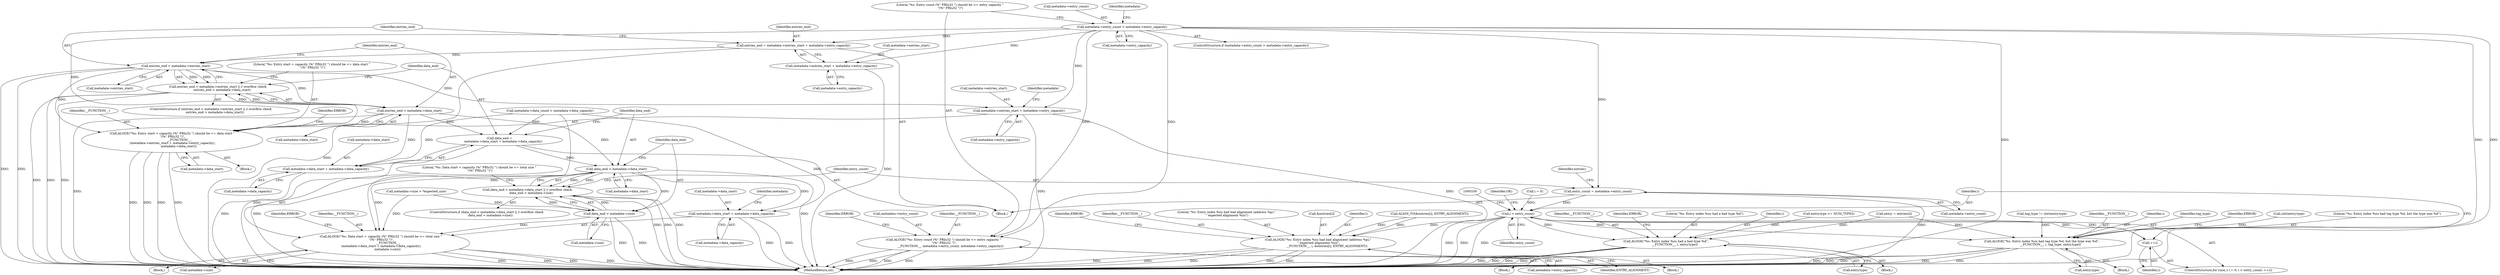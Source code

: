 digraph "0_Android_e9e44f797742f52996ebf307740dad58c28fd9b5_0@pointer" {
"1000196" [label="(Call,metadata->entry_count > metadata->entry_capacity)"];
"1000204" [label="(Call,ALOGE(\"%s: Entry count (%\" PRIu32 \") should be <= entry capacity \"\n \"(%\" PRIu32 \")\",\n              __FUNCTION__, metadata->entry_count, metadata->entry_capacity))"];
"1000239" [label="(Call,entries_end = metadata->entries_start + metadata->entry_capacity)"];
"1000250" [label="(Call,entries_end < metadata->entries_start)"];
"1000249" [label="(Call,entries_end < metadata->entries_start || // overflow check\n         entries_end > metadata->data_start)"];
"1000255" [label="(Call,entries_end > metadata->data_start)"];
"1000261" [label="(Call,ALOGE(\"%s: Entry start + capacity (%\" PRIu32 \") should be <= data start \"\n \"(%\" PRIu32 \")\",\n               __FUNCTION__,\n (metadata->entries_start + metadata->entry_capacity),\n              metadata->data_start))"];
"1000277" [label="(Call,data_end =\n        metadata->data_start + metadata->data_capacity)"];
"1000288" [label="(Call,data_end < metadata->data_start)"];
"1000287" [label="(Call,data_end < metadata->data_start || // overflow check\n        data_end > metadata->size)"];
"1000293" [label="(Call,data_end > metadata->size)"];
"1000299" [label="(Call,ALOGE(\"%s: Data start + capacity (%\" PRIu32 \") should be <= total size \"\n \"(%\" PRIu32 \")\",\n               __FUNCTION__,\n (metadata->data_start + metadata->data_capacity),\n              metadata->size))"];
"1000302" [label="(Call,metadata->data_start + metadata->data_capacity)"];
"1000279" [label="(Call,metadata->data_start + metadata->data_capacity)"];
"1000264" [label="(Call,metadata->entries_start + metadata->entry_capacity)"];
"1000241" [label="(Call,metadata->entries_start + metadata->entry_capacity)"];
"1000315" [label="(Call,entry_count = metadata->entry_count)"];
"1000330" [label="(Call,i < entry_count)"];
"1000333" [label="(Call,++i)"];
"1000351" [label="(Call,ALOGE(\"%s: Entry index %zu had bad alignment (address %p),\"\n \" expected alignment %zu\",\n                  __FUNCTION__, i, &entries[i], ENTRY_ALIGNMENT))"];
"1000375" [label="(Call,ALOGE(\"%s: Entry index %zu had a bad type %d\",\n                  __FUNCTION__, i, entry.type))"];
"1000412" [label="(Call,ALOGE(\"%s: Entry index %zu had tag type %d, but the type was %d\",\n                  __FUNCTION__, i, tag_type, entry.type))"];
"1000205" [label="(Literal,\"%s: Entry count (%\" PRIu32 \") should be <= entry capacity \"\n \"(%\" PRIu32 \")\")"];
"1000287" [label="(Call,data_end < metadata->data_start || // overflow check\n        data_end > metadata->size)"];
"1000333" [label="(Call,++i)"];
"1000195" [label="(ControlStructure,if (metadata->entry_count > metadata->entry_capacity))"];
"1000315" [label="(Call,entry_count = metadata->entry_count)"];
"1000316" [label="(Identifier,entry_count)"];
"1000351" [label="(Call,ALOGE(\"%s: Entry index %zu had bad alignment (address %p),\"\n \" expected alignment %zu\",\n                  __FUNCTION__, i, &entries[i], ENTRY_ALIGNMENT))"];
"1000369" [label="(Call,entry.type >= NUM_TYPES)"];
"1000294" [label="(Identifier,data_end)"];
"1000293" [label="(Call,data_end > metadata->size)"];
"1000218" [label="(Identifier,metadata)"];
"1000413" [label="(Literal,\"%s: Entry index %zu had tag type %d, but the type was %d\")"];
"1000108" [label="(Block,)"];
"1000354" [label="(Identifier,i)"];
"1000317" [label="(Call,metadata->entry_count)"];
"1000377" [label="(Identifier,__FUNCTION__)"];
"1000240" [label="(Identifier,entries_end)"];
"1000334" [label="(Identifier,i)"];
"1000374" [label="(Block,)"];
"1000272" [label="(Identifier,metadata)"];
"1000204" [label="(Call,ALOGE(\"%s: Entry count (%\" PRIu32 \") should be <= entry capacity \"\n \"(%\" PRIu32 \")\",\n              __FUNCTION__, metadata->entry_count, metadata->entry_capacity))"];
"1000295" [label="(Call,metadata->size)"];
"1000248" [label="(ControlStructure,if (entries_end < metadata->entries_start || // overflow check\n         entries_end > metadata->data_start))"];
"1000290" [label="(Call,metadata->data_start)"];
"1000363" [label="(Call,entry = entries[i])"];
"1000207" [label="(Call,metadata->entry_count)"];
"1000350" [label="(Block,)"];
"1000375" [label="(Call,ALOGE(\"%s: Entry index %zu had a bad type %d\",\n                  __FUNCTION__, i, entry.type))"];
"1000251" [label="(Identifier,entries_end)"];
"1000300" [label="(Literal,\"%s: Data start + capacity (%\" PRIu32 \") should be <= total size \"\n \"(%\" PRIu32 \")\")"];
"1000401" [label="(Call,tag_type != (int)entry.type)"];
"1000523" [label="(Identifier,OK)"];
"1000203" [label="(Block,)"];
"1000361" [label="(Identifier,ERROR)"];
"1000353" [label="(Identifier,__FUNCTION__)"];
"1000200" [label="(Call,metadata->entry_capacity)"];
"1000299" [label="(Call,ALOGE(\"%s: Data start + capacity (%\" PRIu32 \") should be <= total size \"\n \"(%\" PRIu32 \")\",\n               __FUNCTION__,\n (metadata->data_start + metadata->data_capacity),\n              metadata->size))"];
"1000383" [label="(Identifier,ERROR)"];
"1000288" [label="(Call,data_end < metadata->data_start)"];
"1000250" [label="(Call,entries_end < metadata->entries_start)"];
"1000352" [label="(Literal,\"%s: Entry index %zu had bad alignment (address %p),\"\n \" expected alignment %zu\")"];
"1000359" [label="(Identifier,ENTRY_ALIGNMENT)"];
"1000255" [label="(Call,entries_end > metadata->data_start)"];
"1000376" [label="(Literal,\"%s: Entry index %zu had a bad type %d\")"];
"1000417" [label="(Call,entry.type)"];
"1000415" [label="(Identifier,i)"];
"1000197" [label="(Call,metadata->entry_count)"];
"1000344" [label="(Call,ALIGN_TO(&entries[i], ENTRY_ALIGNMENT))"];
"1000268" [label="(Call,metadata->entry_capacity)"];
"1000379" [label="(Call,entry.type)"];
"1000306" [label="(Call,metadata->data_capacity)"];
"1000280" [label="(Call,metadata->data_start)"];
"1000414" [label="(Identifier,__FUNCTION__)"];
"1000416" [label="(Identifier,tag_type)"];
"1000249" [label="(Call,entries_end < metadata->entries_start || // overflow check\n         entries_end > metadata->data_start)"];
"1000330" [label="(Call,i < entry_count)"];
"1000325" [label="(ControlStructure,for (size_t i = 0; i < entry_count; ++i))"];
"1000301" [label="(Identifier,__FUNCTION__)"];
"1000298" [label="(Block,)"];
"1000322" [label="(Identifier,entries)"];
"1000327" [label="(Call,i = 0)"];
"1000206" [label="(Identifier,__FUNCTION__)"];
"1000277" [label="(Call,data_end =\n        metadata->data_start + metadata->data_capacity)"];
"1000241" [label="(Call,metadata->entries_start + metadata->entry_capacity)"];
"1000257" [label="(Call,metadata->data_start)"];
"1000252" [label="(Call,metadata->entries_start)"];
"1000265" [label="(Call,metadata->entries_start)"];
"1000411" [label="(Block,)"];
"1000262" [label="(Literal,\"%s: Entry start + capacity (%\" PRIu32 \") should be <= data start \"\n \"(%\" PRIu32 \")\")"];
"1000412" [label="(Call,ALOGE(\"%s: Entry index %zu had tag type %d, but the type was %d\",\n                  __FUNCTION__, i, tag_type, entry.type))"];
"1000286" [label="(ControlStructure,if (data_end < metadata->data_start || // overflow check\n        data_end > metadata->size))"];
"1000210" [label="(Call,metadata->entry_capacity)"];
"1000214" [label="(Identifier,ERROR)"];
"1000279" [label="(Call,metadata->data_start + metadata->data_capacity)"];
"1000421" [label="(Identifier,ERROR)"];
"1000331" [label="(Identifier,i)"];
"1000403" [label="(Call,(int)entry.type)"];
"1000260" [label="(Block,)"];
"1000309" [label="(Call,metadata->size)"];
"1000524" [label="(MethodReturn,int)"];
"1000245" [label="(Call,metadata->entry_capacity)"];
"1000261" [label="(Call,ALOGE(\"%s: Entry start + capacity (%\" PRIu32 \") should be <= data start \"\n \"(%\" PRIu32 \")\",\n               __FUNCTION__,\n (metadata->entries_start + metadata->entry_capacity),\n              metadata->data_start))"];
"1000275" [label="(Identifier,ERROR)"];
"1000256" [label="(Identifier,entries_end)"];
"1000278" [label="(Identifier,data_end)"];
"1000196" [label="(Call,metadata->entry_count > metadata->entry_capacity)"];
"1000216" [label="(Call,metadata->data_count > metadata->data_capacity)"];
"1000302" [label="(Call,metadata->data_start + metadata->data_capacity)"];
"1000271" [label="(Call,metadata->data_start)"];
"1000239" [label="(Call,entries_end = metadata->entries_start + metadata->entry_capacity)"];
"1000355" [label="(Call,&entries[i])"];
"1000178" [label="(Call,metadata->size > *expected_size)"];
"1000378" [label="(Identifier,i)"];
"1000313" [label="(Identifier,ERROR)"];
"1000242" [label="(Call,metadata->entries_start)"];
"1000289" [label="(Identifier,data_end)"];
"1000264" [label="(Call,metadata->entries_start + metadata->entry_capacity)"];
"1000310" [label="(Identifier,metadata)"];
"1000332" [label="(Identifier,entry_count)"];
"1000303" [label="(Call,metadata->data_start)"];
"1000283" [label="(Call,metadata->data_capacity)"];
"1000263" [label="(Identifier,__FUNCTION__)"];
"1000196" -> "1000195"  [label="AST: "];
"1000196" -> "1000200"  [label="CFG: "];
"1000197" -> "1000196"  [label="AST: "];
"1000200" -> "1000196"  [label="AST: "];
"1000205" -> "1000196"  [label="CFG: "];
"1000218" -> "1000196"  [label="CFG: "];
"1000196" -> "1000524"  [label="DDG: "];
"1000196" -> "1000524"  [label="DDG: "];
"1000196" -> "1000524"  [label="DDG: "];
"1000196" -> "1000204"  [label="DDG: "];
"1000196" -> "1000204"  [label="DDG: "];
"1000196" -> "1000239"  [label="DDG: "];
"1000196" -> "1000241"  [label="DDG: "];
"1000196" -> "1000261"  [label="DDG: "];
"1000196" -> "1000264"  [label="DDG: "];
"1000196" -> "1000315"  [label="DDG: "];
"1000204" -> "1000203"  [label="AST: "];
"1000204" -> "1000210"  [label="CFG: "];
"1000205" -> "1000204"  [label="AST: "];
"1000206" -> "1000204"  [label="AST: "];
"1000207" -> "1000204"  [label="AST: "];
"1000210" -> "1000204"  [label="AST: "];
"1000214" -> "1000204"  [label="CFG: "];
"1000204" -> "1000524"  [label="DDG: "];
"1000204" -> "1000524"  [label="DDG: "];
"1000204" -> "1000524"  [label="DDG: "];
"1000204" -> "1000524"  [label="DDG: "];
"1000239" -> "1000108"  [label="AST: "];
"1000239" -> "1000241"  [label="CFG: "];
"1000240" -> "1000239"  [label="AST: "];
"1000241" -> "1000239"  [label="AST: "];
"1000251" -> "1000239"  [label="CFG: "];
"1000239" -> "1000524"  [label="DDG: "];
"1000239" -> "1000250"  [label="DDG: "];
"1000250" -> "1000249"  [label="AST: "];
"1000250" -> "1000252"  [label="CFG: "];
"1000251" -> "1000250"  [label="AST: "];
"1000252" -> "1000250"  [label="AST: "];
"1000256" -> "1000250"  [label="CFG: "];
"1000249" -> "1000250"  [label="CFG: "];
"1000250" -> "1000524"  [label="DDG: "];
"1000250" -> "1000524"  [label="DDG: "];
"1000250" -> "1000249"  [label="DDG: "];
"1000250" -> "1000249"  [label="DDG: "];
"1000250" -> "1000255"  [label="DDG: "];
"1000250" -> "1000261"  [label="DDG: "];
"1000250" -> "1000264"  [label="DDG: "];
"1000249" -> "1000248"  [label="AST: "];
"1000249" -> "1000255"  [label="CFG: "];
"1000255" -> "1000249"  [label="AST: "];
"1000262" -> "1000249"  [label="CFG: "];
"1000278" -> "1000249"  [label="CFG: "];
"1000249" -> "1000524"  [label="DDG: "];
"1000249" -> "1000524"  [label="DDG: "];
"1000249" -> "1000524"  [label="DDG: "];
"1000255" -> "1000249"  [label="DDG: "];
"1000255" -> "1000249"  [label="DDG: "];
"1000255" -> "1000257"  [label="CFG: "];
"1000256" -> "1000255"  [label="AST: "];
"1000257" -> "1000255"  [label="AST: "];
"1000255" -> "1000524"  [label="DDG: "];
"1000255" -> "1000261"  [label="DDG: "];
"1000255" -> "1000277"  [label="DDG: "];
"1000255" -> "1000279"  [label="DDG: "];
"1000255" -> "1000288"  [label="DDG: "];
"1000261" -> "1000260"  [label="AST: "];
"1000261" -> "1000271"  [label="CFG: "];
"1000262" -> "1000261"  [label="AST: "];
"1000263" -> "1000261"  [label="AST: "];
"1000264" -> "1000261"  [label="AST: "];
"1000271" -> "1000261"  [label="AST: "];
"1000275" -> "1000261"  [label="CFG: "];
"1000261" -> "1000524"  [label="DDG: "];
"1000261" -> "1000524"  [label="DDG: "];
"1000261" -> "1000524"  [label="DDG: "];
"1000261" -> "1000524"  [label="DDG: "];
"1000277" -> "1000108"  [label="AST: "];
"1000277" -> "1000279"  [label="CFG: "];
"1000278" -> "1000277"  [label="AST: "];
"1000279" -> "1000277"  [label="AST: "];
"1000289" -> "1000277"  [label="CFG: "];
"1000277" -> "1000524"  [label="DDG: "];
"1000216" -> "1000277"  [label="DDG: "];
"1000277" -> "1000288"  [label="DDG: "];
"1000288" -> "1000287"  [label="AST: "];
"1000288" -> "1000290"  [label="CFG: "];
"1000289" -> "1000288"  [label="AST: "];
"1000290" -> "1000288"  [label="AST: "];
"1000294" -> "1000288"  [label="CFG: "];
"1000287" -> "1000288"  [label="CFG: "];
"1000288" -> "1000524"  [label="DDG: "];
"1000288" -> "1000524"  [label="DDG: "];
"1000288" -> "1000287"  [label="DDG: "];
"1000288" -> "1000287"  [label="DDG: "];
"1000288" -> "1000293"  [label="DDG: "];
"1000288" -> "1000299"  [label="DDG: "];
"1000288" -> "1000302"  [label="DDG: "];
"1000287" -> "1000286"  [label="AST: "];
"1000287" -> "1000293"  [label="CFG: "];
"1000293" -> "1000287"  [label="AST: "];
"1000300" -> "1000287"  [label="CFG: "];
"1000316" -> "1000287"  [label="CFG: "];
"1000287" -> "1000524"  [label="DDG: "];
"1000287" -> "1000524"  [label="DDG: "];
"1000287" -> "1000524"  [label="DDG: "];
"1000293" -> "1000287"  [label="DDG: "];
"1000293" -> "1000287"  [label="DDG: "];
"1000293" -> "1000295"  [label="CFG: "];
"1000294" -> "1000293"  [label="AST: "];
"1000295" -> "1000293"  [label="AST: "];
"1000293" -> "1000524"  [label="DDG: "];
"1000293" -> "1000524"  [label="DDG: "];
"1000178" -> "1000293"  [label="DDG: "];
"1000293" -> "1000299"  [label="DDG: "];
"1000299" -> "1000298"  [label="AST: "];
"1000299" -> "1000309"  [label="CFG: "];
"1000300" -> "1000299"  [label="AST: "];
"1000301" -> "1000299"  [label="AST: "];
"1000302" -> "1000299"  [label="AST: "];
"1000309" -> "1000299"  [label="AST: "];
"1000313" -> "1000299"  [label="CFG: "];
"1000299" -> "1000524"  [label="DDG: "];
"1000299" -> "1000524"  [label="DDG: "];
"1000299" -> "1000524"  [label="DDG: "];
"1000299" -> "1000524"  [label="DDG: "];
"1000216" -> "1000299"  [label="DDG: "];
"1000178" -> "1000299"  [label="DDG: "];
"1000302" -> "1000306"  [label="CFG: "];
"1000303" -> "1000302"  [label="AST: "];
"1000306" -> "1000302"  [label="AST: "];
"1000310" -> "1000302"  [label="CFG: "];
"1000302" -> "1000524"  [label="DDG: "];
"1000302" -> "1000524"  [label="DDG: "];
"1000216" -> "1000302"  [label="DDG: "];
"1000279" -> "1000283"  [label="CFG: "];
"1000280" -> "1000279"  [label="AST: "];
"1000283" -> "1000279"  [label="AST: "];
"1000279" -> "1000524"  [label="DDG: "];
"1000216" -> "1000279"  [label="DDG: "];
"1000264" -> "1000268"  [label="CFG: "];
"1000265" -> "1000264"  [label="AST: "];
"1000268" -> "1000264"  [label="AST: "];
"1000272" -> "1000264"  [label="CFG: "];
"1000264" -> "1000524"  [label="DDG: "];
"1000264" -> "1000524"  [label="DDG: "];
"1000241" -> "1000245"  [label="CFG: "];
"1000242" -> "1000241"  [label="AST: "];
"1000245" -> "1000241"  [label="AST: "];
"1000241" -> "1000524"  [label="DDG: "];
"1000315" -> "1000108"  [label="AST: "];
"1000315" -> "1000317"  [label="CFG: "];
"1000316" -> "1000315"  [label="AST: "];
"1000317" -> "1000315"  [label="AST: "];
"1000322" -> "1000315"  [label="CFG: "];
"1000315" -> "1000524"  [label="DDG: "];
"1000315" -> "1000330"  [label="DDG: "];
"1000330" -> "1000325"  [label="AST: "];
"1000330" -> "1000332"  [label="CFG: "];
"1000331" -> "1000330"  [label="AST: "];
"1000332" -> "1000330"  [label="AST: "];
"1000339" -> "1000330"  [label="CFG: "];
"1000523" -> "1000330"  [label="CFG: "];
"1000330" -> "1000524"  [label="DDG: "];
"1000330" -> "1000524"  [label="DDG: "];
"1000330" -> "1000524"  [label="DDG: "];
"1000333" -> "1000330"  [label="DDG: "];
"1000327" -> "1000330"  [label="DDG: "];
"1000330" -> "1000333"  [label="DDG: "];
"1000330" -> "1000351"  [label="DDG: "];
"1000330" -> "1000375"  [label="DDG: "];
"1000330" -> "1000412"  [label="DDG: "];
"1000333" -> "1000325"  [label="AST: "];
"1000333" -> "1000334"  [label="CFG: "];
"1000334" -> "1000333"  [label="AST: "];
"1000331" -> "1000333"  [label="CFG: "];
"1000351" -> "1000350"  [label="AST: "];
"1000351" -> "1000359"  [label="CFG: "];
"1000352" -> "1000351"  [label="AST: "];
"1000353" -> "1000351"  [label="AST: "];
"1000354" -> "1000351"  [label="AST: "];
"1000355" -> "1000351"  [label="AST: "];
"1000359" -> "1000351"  [label="AST: "];
"1000361" -> "1000351"  [label="CFG: "];
"1000351" -> "1000524"  [label="DDG: "];
"1000351" -> "1000524"  [label="DDG: "];
"1000351" -> "1000524"  [label="DDG: "];
"1000351" -> "1000524"  [label="DDG: "];
"1000351" -> "1000524"  [label="DDG: "];
"1000344" -> "1000351"  [label="DDG: "];
"1000344" -> "1000351"  [label="DDG: "];
"1000375" -> "1000374"  [label="AST: "];
"1000375" -> "1000379"  [label="CFG: "];
"1000376" -> "1000375"  [label="AST: "];
"1000377" -> "1000375"  [label="AST: "];
"1000378" -> "1000375"  [label="AST: "];
"1000379" -> "1000375"  [label="AST: "];
"1000383" -> "1000375"  [label="CFG: "];
"1000375" -> "1000524"  [label="DDG: "];
"1000375" -> "1000524"  [label="DDG: "];
"1000375" -> "1000524"  [label="DDG: "];
"1000375" -> "1000524"  [label="DDG: "];
"1000369" -> "1000375"  [label="DDG: "];
"1000363" -> "1000375"  [label="DDG: "];
"1000412" -> "1000411"  [label="AST: "];
"1000412" -> "1000417"  [label="CFG: "];
"1000413" -> "1000412"  [label="AST: "];
"1000414" -> "1000412"  [label="AST: "];
"1000415" -> "1000412"  [label="AST: "];
"1000416" -> "1000412"  [label="AST: "];
"1000417" -> "1000412"  [label="AST: "];
"1000421" -> "1000412"  [label="CFG: "];
"1000412" -> "1000524"  [label="DDG: "];
"1000412" -> "1000524"  [label="DDG: "];
"1000412" -> "1000524"  [label="DDG: "];
"1000412" -> "1000524"  [label="DDG: "];
"1000412" -> "1000524"  [label="DDG: "];
"1000401" -> "1000412"  [label="DDG: "];
"1000403" -> "1000412"  [label="DDG: "];
"1000363" -> "1000412"  [label="DDG: "];
}
